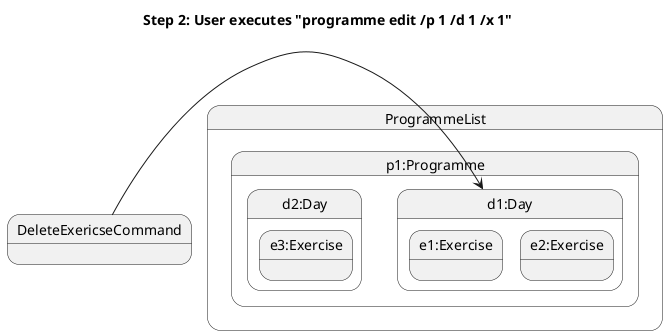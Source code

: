 @startuml
' Step 2: User executes delete command
title Step 2: User executes "programme edit /p 1 /d 1 /x 1"

state ProgrammeList {
  state "p1:Programme" as P1 {
    state "d1:Day" as D1 {
      state "e1:Exercise" as E1
      state "e2:Exercise" as E2
    }
    state "d2:Day" as D2 {
      state "e3:Exercise" as E3
    }
  }
}

' Current pointer indicator
state "DeleteExericseCommand" as CS
CS -> D1
@enduml